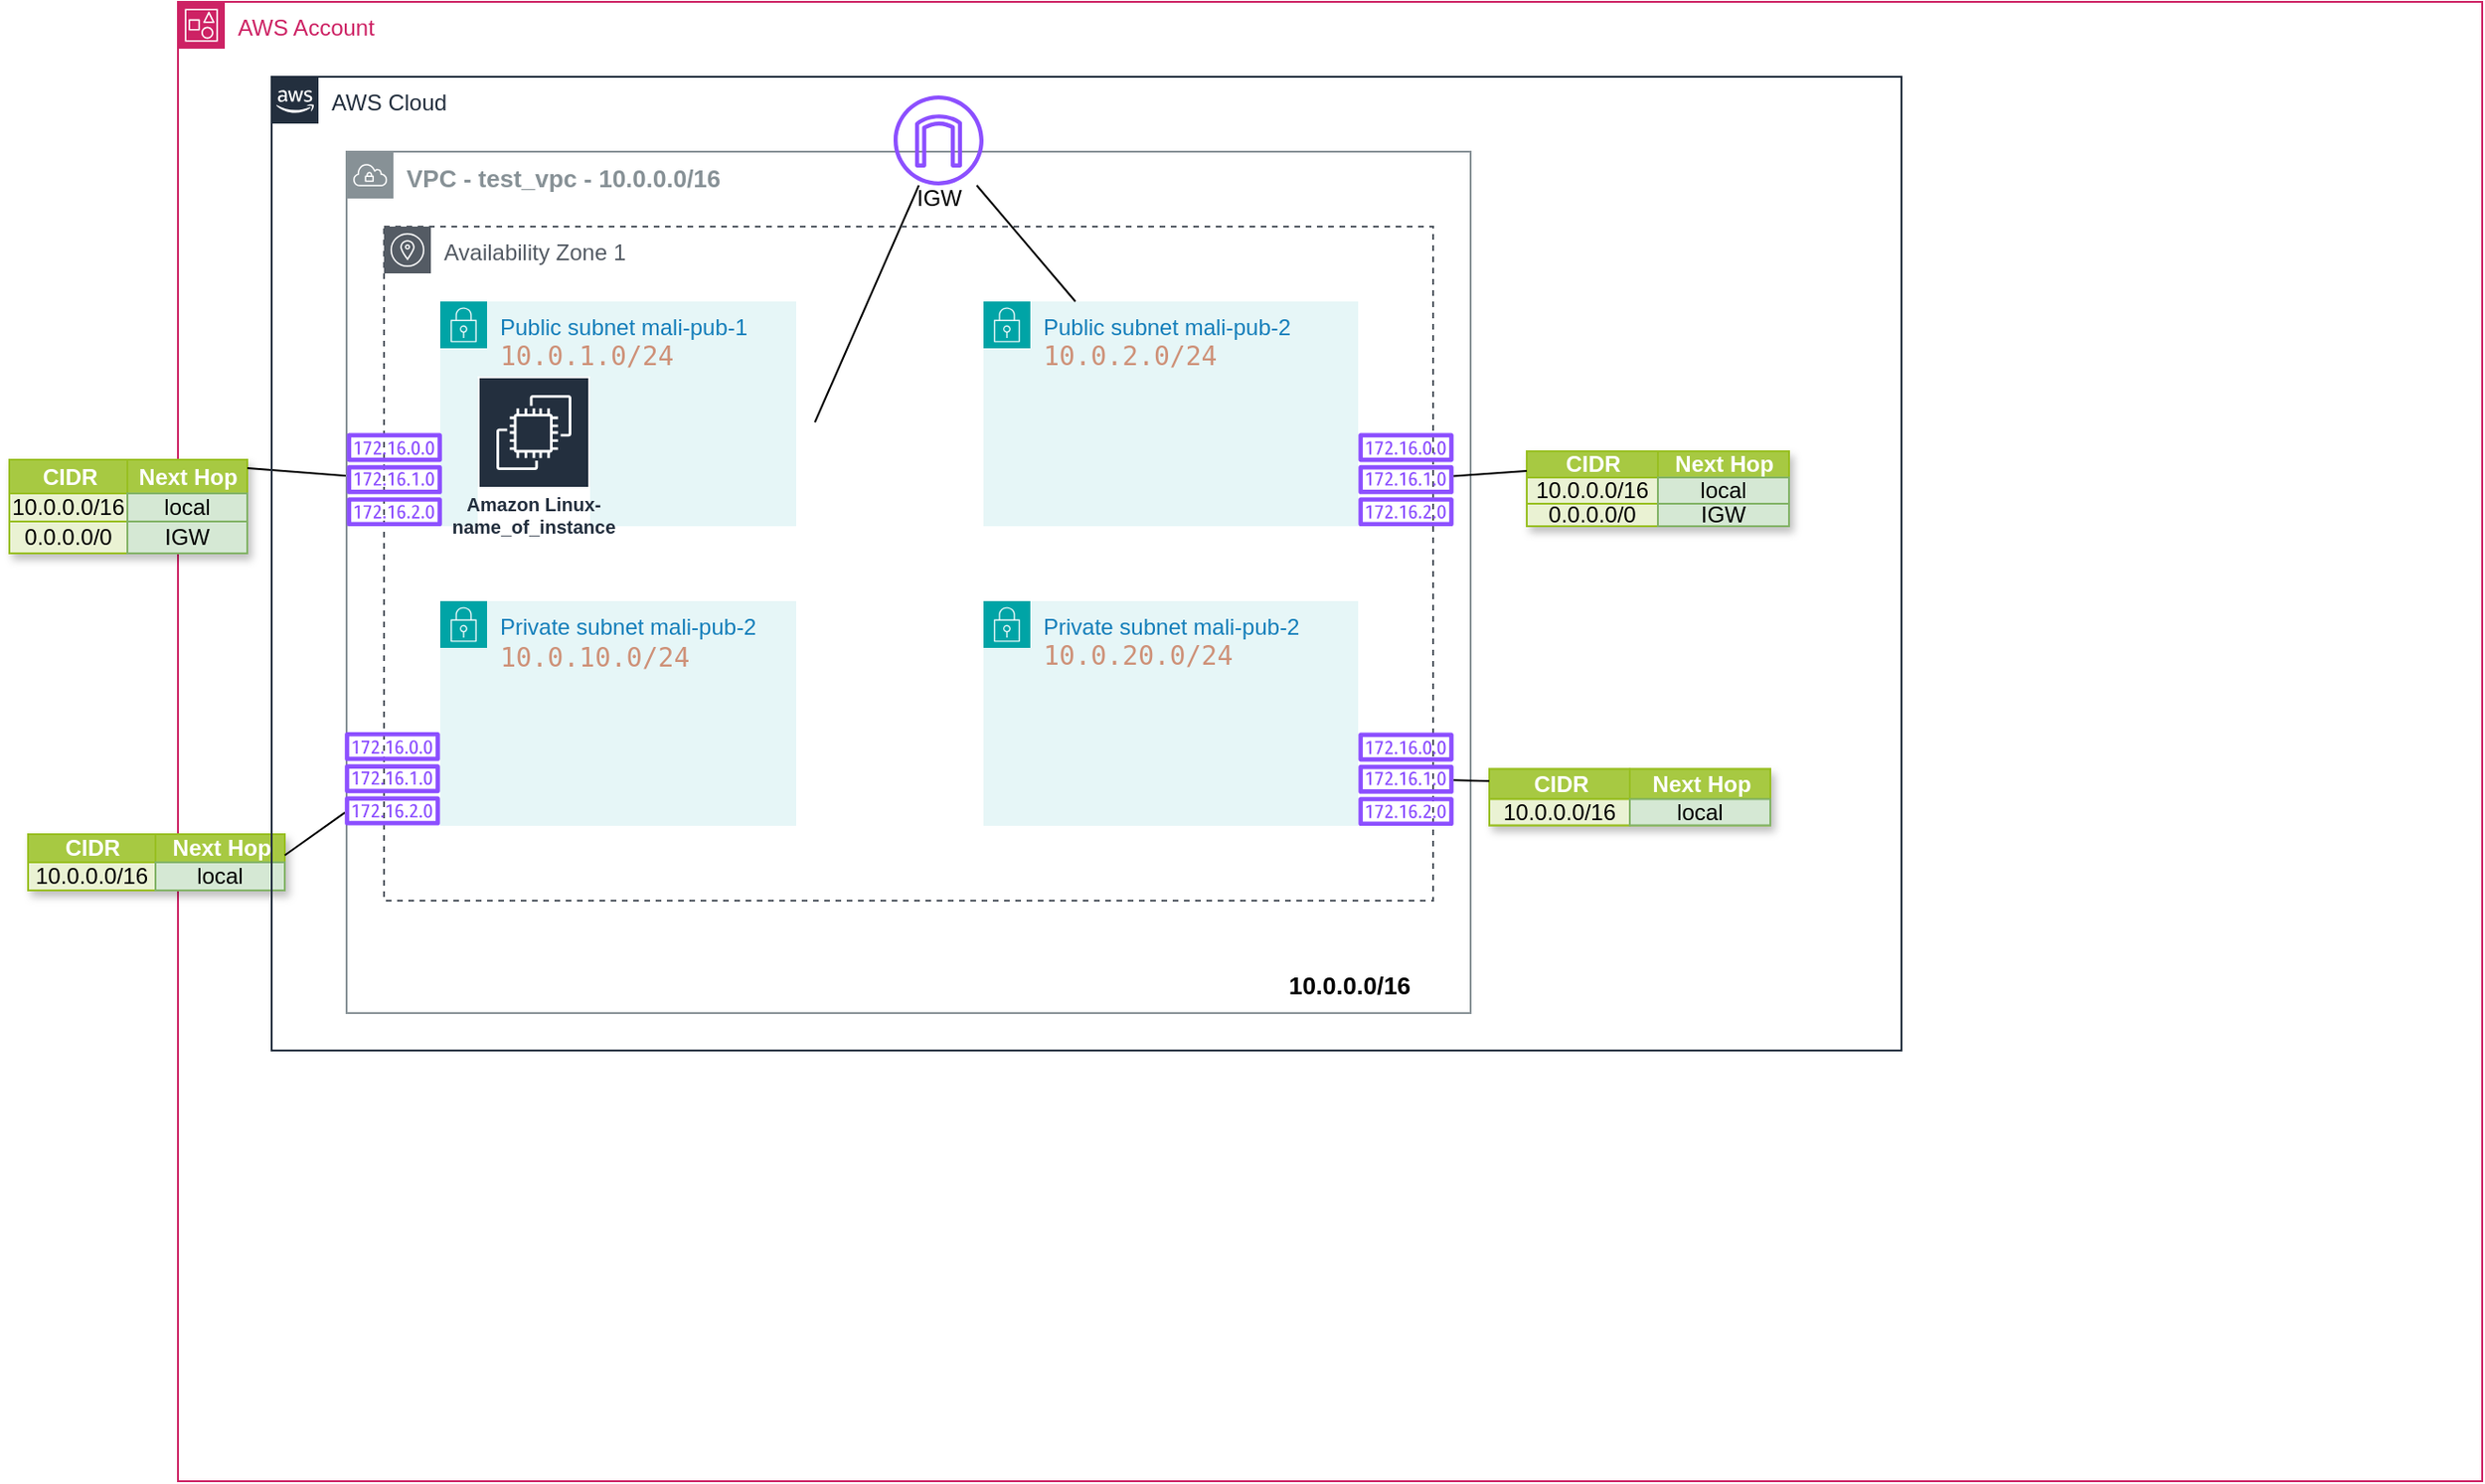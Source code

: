 <mxfile version="28.2.7">
  <diagram name="Page-1" id="tG6zjLgFV4YxIODaAFGd">
    <mxGraphModel dx="2807" dy="1036" grid="1" gridSize="10" guides="1" tooltips="1" connect="1" arrows="1" fold="1" page="1" pageScale="1" pageWidth="850" pageHeight="1100" math="0" shadow="0">
      <root>
        <mxCell id="0" />
        <mxCell id="1" parent="0" />
        <mxCell id="IcPNtqgcJLwzDkZB0E8r-1" value="AWS Account" style="points=[[0,0],[0.25,0],[0.5,0],[0.75,0],[1,0],[1,0.25],[1,0.5],[1,0.75],[1,1],[0.75,1],[0.5,1],[0.25,1],[0,1],[0,0.75],[0,0.5],[0,0.25]];outlineConnect=0;gradientColor=none;html=1;whiteSpace=wrap;fontSize=12;fontStyle=0;container=1;pointerEvents=0;collapsible=0;recursiveResize=0;shape=mxgraph.aws4.group;grIcon=mxgraph.aws4.group_account;strokeColor=#CD2264;fillColor=none;verticalAlign=top;align=left;spacingLeft=30;fontColor=#CD2264;dashed=0;" vertex="1" parent="1">
          <mxGeometry x="20" y="20" width="1230" height="790" as="geometry" />
        </mxCell>
        <mxCell id="wA4g9QgH_HcGF9cDhI8h-39" value="" style="endArrow=none;html=1;rounded=0;" parent="IcPNtqgcJLwzDkZB0E8r-1" target="wA4g9QgH_HcGF9cDhI8h-36" edge="1">
          <mxGeometry width="50" height="50" relative="1" as="geometry">
            <mxPoint x="340" y="224.5" as="sourcePoint" />
            <mxPoint x="340" y="244.5" as="targetPoint" />
          </mxGeometry>
        </mxCell>
        <mxCell id="wA4g9QgH_HcGF9cDhI8h-41" value="Assets" style="childLayout=tableLayout;recursiveResize=0;strokeColor=#98bf21;fillColor=#A7C942;shadow=1;" parent="IcPNtqgcJLwzDkZB0E8r-1" vertex="1">
          <mxGeometry x="-90" y="244.5" width="127" height="50" as="geometry" />
        </mxCell>
        <mxCell id="wA4g9QgH_HcGF9cDhI8h-42" style="shape=tableRow;horizontal=0;startSize=0;swimlaneHead=0;swimlaneBody=0;top=0;left=0;bottom=0;right=0;dropTarget=0;collapsible=0;recursiveResize=0;expand=0;fontStyle=0;strokeColor=inherit;fillColor=#ffffff;" parent="wA4g9QgH_HcGF9cDhI8h-41" vertex="1">
          <mxGeometry width="127" height="18" as="geometry" />
        </mxCell>
        <mxCell id="wA4g9QgH_HcGF9cDhI8h-43" value="CIDR" style="connectable=0;recursiveResize=0;strokeColor=inherit;fillColor=#A7C942;align=center;fontStyle=1;fontColor=#FFFFFF;html=1;" parent="wA4g9QgH_HcGF9cDhI8h-42" vertex="1">
          <mxGeometry width="63" height="18" as="geometry">
            <mxRectangle width="63" height="18" as="alternateBounds" />
          </mxGeometry>
        </mxCell>
        <mxCell id="wA4g9QgH_HcGF9cDhI8h-44" value="Next Hop" style="connectable=0;recursiveResize=0;strokeColor=inherit;fillColor=#A7C942;align=center;fontStyle=1;fontColor=#FFFFFF;html=1;" parent="wA4g9QgH_HcGF9cDhI8h-42" vertex="1">
          <mxGeometry x="63" width="64" height="18" as="geometry">
            <mxRectangle width="64" height="18" as="alternateBounds" />
          </mxGeometry>
        </mxCell>
        <mxCell id="wA4g9QgH_HcGF9cDhI8h-50" value="" style="shape=tableRow;horizontal=0;startSize=0;swimlaneHead=0;swimlaneBody=0;top=0;left=0;bottom=0;right=0;dropTarget=0;collapsible=0;recursiveResize=0;expand=0;fontStyle=1;strokeColor=inherit;fillColor=#EAF2D3;" parent="wA4g9QgH_HcGF9cDhI8h-41" vertex="1">
          <mxGeometry y="18" width="127" height="15" as="geometry" />
        </mxCell>
        <mxCell id="wA4g9QgH_HcGF9cDhI8h-51" value="10.0.0.0/16" style="connectable=0;recursiveResize=0;strokeColor=inherit;fillColor=inherit;whiteSpace=wrap;html=1;" parent="wA4g9QgH_HcGF9cDhI8h-50" vertex="1">
          <mxGeometry width="63" height="15" as="geometry">
            <mxRectangle width="63" height="15" as="alternateBounds" />
          </mxGeometry>
        </mxCell>
        <mxCell id="wA4g9QgH_HcGF9cDhI8h-52" value="local" style="connectable=0;recursiveResize=0;whiteSpace=wrap;html=1;fillColor=#d5e8d4;strokeColor=#82b366;shadow=0;" parent="wA4g9QgH_HcGF9cDhI8h-50" vertex="1">
          <mxGeometry x="63" width="64" height="15" as="geometry">
            <mxRectangle width="64" height="15" as="alternateBounds" />
          </mxGeometry>
        </mxCell>
        <mxCell id="wA4g9QgH_HcGF9cDhI8h-141" style="shape=tableRow;horizontal=0;startSize=0;swimlaneHead=0;swimlaneBody=0;top=0;left=0;bottom=0;right=0;dropTarget=0;collapsible=0;recursiveResize=0;expand=0;fontStyle=1;strokeColor=inherit;fillColor=#EAF2D3;" parent="wA4g9QgH_HcGF9cDhI8h-41" vertex="1">
          <mxGeometry y="33" width="127" height="17" as="geometry" />
        </mxCell>
        <mxCell id="wA4g9QgH_HcGF9cDhI8h-142" value="&lt;div&gt;&lt;span style=&quot;background-color: transparent; color: light-dark(rgb(0, 0, 0), rgb(255, 255, 255));&quot;&gt;0.0.0.0/0&lt;/span&gt;&lt;/div&gt;" style="connectable=0;recursiveResize=0;strokeColor=inherit;fillColor=inherit;whiteSpace=wrap;html=1;" parent="wA4g9QgH_HcGF9cDhI8h-141" vertex="1">
          <mxGeometry width="63" height="17" as="geometry">
            <mxRectangle width="63" height="17" as="alternateBounds" />
          </mxGeometry>
        </mxCell>
        <mxCell id="wA4g9QgH_HcGF9cDhI8h-143" value="IGW" style="connectable=0;recursiveResize=0;whiteSpace=wrap;html=1;fillColor=#d5e8d4;strokeColor=#82b366;shadow=0;" parent="wA4g9QgH_HcGF9cDhI8h-141" vertex="1">
          <mxGeometry x="63" width="64" height="17" as="geometry">
            <mxRectangle width="64" height="17" as="alternateBounds" />
          </mxGeometry>
        </mxCell>
        <mxCell id="wA4g9QgH_HcGF9cDhI8h-166" value="Assets" style="childLayout=tableLayout;recursiveResize=0;strokeColor=#98bf21;fillColor=#A7C942;shadow=1;" parent="IcPNtqgcJLwzDkZB0E8r-1" vertex="1">
          <mxGeometry x="-80" y="444.5" width="137" height="30" as="geometry" />
        </mxCell>
        <mxCell id="wA4g9QgH_HcGF9cDhI8h-167" style="shape=tableRow;horizontal=0;startSize=0;swimlaneHead=0;swimlaneBody=0;top=0;left=0;bottom=0;right=0;dropTarget=0;collapsible=0;recursiveResize=0;expand=0;fontStyle=0;strokeColor=inherit;fillColor=#ffffff;" parent="wA4g9QgH_HcGF9cDhI8h-166" vertex="1">
          <mxGeometry width="137" height="15" as="geometry" />
        </mxCell>
        <mxCell id="wA4g9QgH_HcGF9cDhI8h-168" value="CIDR" style="connectable=0;recursiveResize=0;strokeColor=inherit;fillColor=#A7C942;align=center;fontStyle=1;fontColor=#FFFFFF;html=1;" parent="wA4g9QgH_HcGF9cDhI8h-167" vertex="1">
          <mxGeometry width="68" height="15" as="geometry">
            <mxRectangle width="68" height="15" as="alternateBounds" />
          </mxGeometry>
        </mxCell>
        <mxCell id="wA4g9QgH_HcGF9cDhI8h-169" value="Next Hop" style="connectable=0;recursiveResize=0;strokeColor=inherit;fillColor=#A7C942;align=center;fontStyle=1;fontColor=#FFFFFF;html=1;" parent="wA4g9QgH_HcGF9cDhI8h-167" vertex="1">
          <mxGeometry x="68" width="69" height="15" as="geometry">
            <mxRectangle width="69" height="15" as="alternateBounds" />
          </mxGeometry>
        </mxCell>
        <mxCell id="wA4g9QgH_HcGF9cDhI8h-170" style="shape=tableRow;horizontal=0;startSize=0;swimlaneHead=0;swimlaneBody=0;top=0;left=0;bottom=0;right=0;dropTarget=0;collapsible=0;recursiveResize=0;expand=0;fontStyle=1;strokeColor=inherit;fillColor=#EAF2D3;" parent="wA4g9QgH_HcGF9cDhI8h-166" vertex="1">
          <mxGeometry y="15" width="137" height="15" as="geometry" />
        </mxCell>
        <mxCell id="wA4g9QgH_HcGF9cDhI8h-171" value="10.0.0.0/16" style="connectable=0;recursiveResize=0;strokeColor=inherit;fillColor=inherit;whiteSpace=wrap;html=1;" parent="wA4g9QgH_HcGF9cDhI8h-170" vertex="1">
          <mxGeometry width="68" height="15" as="geometry">
            <mxRectangle width="68" height="15" as="alternateBounds" />
          </mxGeometry>
        </mxCell>
        <mxCell id="wA4g9QgH_HcGF9cDhI8h-172" value="local" style="connectable=0;recursiveResize=0;whiteSpace=wrap;html=1;fillColor=#d5e8d4;strokeColor=#82b366;shadow=0;" parent="wA4g9QgH_HcGF9cDhI8h-170" vertex="1">
          <mxGeometry x="68" width="69" height="15" as="geometry">
            <mxRectangle width="69" height="15" as="alternateBounds" />
          </mxGeometry>
        </mxCell>
        <mxCell id="wA4g9QgH_HcGF9cDhI8h-173" value="" style="endArrow=none;html=1;rounded=0;exitX=1;exitY=0.75;exitDx=0;exitDy=0;" parent="IcPNtqgcJLwzDkZB0E8r-1" source="wA4g9QgH_HcGF9cDhI8h-167" target="wA4g9QgH_HcGF9cDhI8h-177" edge="1">
          <mxGeometry width="50" height="50" relative="1" as="geometry">
            <mxPoint x="480" y="414.5" as="sourcePoint" />
            <mxPoint x="530" y="364.5" as="targetPoint" />
          </mxGeometry>
        </mxCell>
        <mxCell id="wA4g9QgH_HcGF9cDhI8h-174" value="" style="endArrow=none;html=1;rounded=0;exitX=1;exitY=0.25;exitDx=0;exitDy=0;" parent="IcPNtqgcJLwzDkZB0E8r-1" source="wA4g9QgH_HcGF9cDhI8h-42" target="wA4g9QgH_HcGF9cDhI8h-34" edge="1">
          <mxGeometry width="50" height="50" relative="1" as="geometry">
            <mxPoint x="480" y="414.5" as="sourcePoint" />
            <mxPoint x="530" y="364.5" as="targetPoint" />
          </mxGeometry>
        </mxCell>
        <mxCell id="wA4g9QgH_HcGF9cDhI8h-11" value="AWS Cloud" style="points=[[0,0],[0.25,0],[0.5,0],[0.75,0],[1,0],[1,0.25],[1,0.5],[1,0.75],[1,1],[0.75,1],[0.5,1],[0.25,1],[0,1],[0,0.75],[0,0.5],[0,0.25]];outlineConnect=0;gradientColor=none;html=1;whiteSpace=wrap;fontSize=12;fontStyle=0;container=1;pointerEvents=0;collapsible=0;recursiveResize=0;shape=mxgraph.aws4.group;grIcon=mxgraph.aws4.group_aws_cloud_alt;strokeColor=#232F3E;fillColor=none;verticalAlign=top;align=left;spacingLeft=30;fontColor=#232F3E;dashed=0;" parent="IcPNtqgcJLwzDkZB0E8r-1" vertex="1">
          <mxGeometry x="50" y="40" width="870" height="520" as="geometry" />
        </mxCell>
        <mxCell id="wA4g9QgH_HcGF9cDhI8h-14" value="&lt;font style=&quot;font-size: 13px;&quot;&gt;&lt;b&gt;VPC - test_vpc - 10.0.0.0/16&lt;/b&gt;&lt;/font&gt;" style="sketch=0;outlineConnect=0;gradientColor=none;html=1;whiteSpace=wrap;fontSize=12;fontStyle=0;shape=mxgraph.aws4.group;grIcon=mxgraph.aws4.group_vpc;strokeColor=#879196;fillColor=none;verticalAlign=top;align=left;spacingLeft=30;fontColor=#879196;dashed=0;" parent="wA4g9QgH_HcGF9cDhI8h-11" vertex="1">
          <mxGeometry x="40" y="40" width="600" height="460" as="geometry" />
        </mxCell>
        <mxCell id="wA4g9QgH_HcGF9cDhI8h-15" value="Availability Zone 1" style="sketch=0;outlineConnect=0;gradientColor=none;html=1;whiteSpace=wrap;fontSize=12;fontStyle=0;shape=mxgraph.aws4.group;grIcon=mxgraph.aws4.group_availability_zone;strokeColor=#545B64;fillColor=none;verticalAlign=top;align=left;spacingLeft=30;fontColor=#545B64;dashed=1;" parent="wA4g9QgH_HcGF9cDhI8h-11" vertex="1">
          <mxGeometry x="60" y="80" width="560" height="360" as="geometry" />
        </mxCell>
        <mxCell id="wA4g9QgH_HcGF9cDhI8h-21" value="Public subnet mali-pub-1&lt;div&gt;&lt;span style=&quot;color: rgb(206, 145, 120); font-family: &amp;quot;Droid Sans Mono&amp;quot;, &amp;quot;monospace&amp;quot;, monospace; font-size: 14px; white-space: pre;&quot;&gt;10.0.1.0/24&lt;/span&gt;&lt;/div&gt;" style="points=[[0,0],[0.25,0],[0.5,0],[0.75,0],[1,0],[1,0.25],[1,0.5],[1,0.75],[1,1],[0.75,1],[0.5,1],[0.25,1],[0,1],[0,0.75],[0,0.5],[0,0.25]];outlineConnect=0;gradientColor=none;html=1;whiteSpace=wrap;fontSize=12;fontStyle=0;container=1;pointerEvents=0;collapsible=0;recursiveResize=0;shape=mxgraph.aws4.group;grIcon=mxgraph.aws4.group_security_group;grStroke=0;strokeColor=#00A4A6;fillColor=#E6F6F7;verticalAlign=top;align=left;spacingLeft=30;fontColor=#147EBA;dashed=0;" parent="wA4g9QgH_HcGF9cDhI8h-11" vertex="1">
          <mxGeometry x="90" y="120" width="190" height="120" as="geometry" />
        </mxCell>
        <mxCell id="wA4g9QgH_HcGF9cDhI8h-24" value="Private subnet mali-pub-2&lt;div&gt;&lt;span style=&quot;color: rgb(206, 145, 120); font-family: &amp;quot;Droid Sans Mono&amp;quot;, &amp;quot;monospace&amp;quot;, monospace; font-size: 14px; white-space: pre;&quot;&gt;10.0.20.0/24&lt;/span&gt;&lt;/div&gt;" style="points=[[0,0],[0.25,0],[0.5,0],[0.75,0],[1,0],[1,0.25],[1,0.5],[1,0.75],[1,1],[0.75,1],[0.5,1],[0.25,1],[0,1],[0,0.75],[0,0.5],[0,0.25]];outlineConnect=0;gradientColor=none;html=1;whiteSpace=wrap;fontSize=12;fontStyle=0;container=1;pointerEvents=0;collapsible=0;recursiveResize=0;shape=mxgraph.aws4.group;grIcon=mxgraph.aws4.group_security_group;grStroke=0;strokeColor=#00A4A6;fillColor=#E6F6F7;verticalAlign=top;align=left;spacingLeft=30;fontColor=#147EBA;dashed=0;" parent="wA4g9QgH_HcGF9cDhI8h-11" vertex="1">
          <mxGeometry x="380" y="280" width="200" height="120" as="geometry" />
        </mxCell>
        <mxCell id="wA4g9QgH_HcGF9cDhI8h-27" value="Public subnet mali-pub-2&lt;div&gt;&lt;span style=&quot;color: rgb(206, 145, 120); font-family: &amp;quot;Droid Sans Mono&amp;quot;, &amp;quot;monospace&amp;quot;, monospace; font-size: 14px; white-space: pre;&quot;&gt;10.0.2.0/24&lt;/span&gt;&lt;/div&gt;" style="points=[[0,0],[0.25,0],[0.5,0],[0.75,0],[1,0],[1,0.25],[1,0.5],[1,0.75],[1,1],[0.75,1],[0.5,1],[0.25,1],[0,1],[0,0.75],[0,0.5],[0,0.25]];outlineConnect=0;gradientColor=none;html=1;whiteSpace=wrap;fontSize=12;fontStyle=0;container=1;pointerEvents=0;collapsible=0;recursiveResize=0;shape=mxgraph.aws4.group;grIcon=mxgraph.aws4.group_security_group;grStroke=0;strokeColor=#00A4A6;fillColor=#E6F6F7;verticalAlign=top;align=left;spacingLeft=30;fontColor=#147EBA;dashed=0;" parent="wA4g9QgH_HcGF9cDhI8h-11" vertex="1">
          <mxGeometry x="380" y="120" width="200" height="120" as="geometry" />
        </mxCell>
        <mxCell id="wA4g9QgH_HcGF9cDhI8h-28" value="Private subnet mali-pub-2&lt;div&gt;&lt;div style=&quot;color: rgb(204, 204, 204); font-family: &amp;quot;Droid Sans Mono&amp;quot;, &amp;quot;monospace&amp;quot;, monospace; font-size: 14px; line-height: 19px; white-space: pre;&quot;&gt;&lt;span style=&quot;color: rgb(206, 145, 120);&quot;&gt;10.0.10.0/24&lt;/span&gt;&lt;/div&gt;&lt;/div&gt;" style="points=[[0,0],[0.25,0],[0.5,0],[0.75,0],[1,0],[1,0.25],[1,0.5],[1,0.75],[1,1],[0.75,1],[0.5,1],[0.25,1],[0,1],[0,0.75],[0,0.5],[0,0.25]];outlineConnect=0;gradientColor=none;html=1;whiteSpace=wrap;fontSize=12;fontStyle=0;container=1;pointerEvents=0;collapsible=0;recursiveResize=0;shape=mxgraph.aws4.group;grIcon=mxgraph.aws4.group_security_group;grStroke=0;strokeColor=#00A4A6;fillColor=#E6F6F7;verticalAlign=top;align=left;spacingLeft=30;fontColor=#147EBA;dashed=0;" parent="wA4g9QgH_HcGF9cDhI8h-11" vertex="1">
          <mxGeometry x="90" y="280" width="190" height="120" as="geometry" />
        </mxCell>
        <mxCell id="wA4g9QgH_HcGF9cDhI8h-32" value="&lt;b style=&quot;font-size: 13px; text-align: left; text-wrap-mode: wrap;&quot;&gt;10.0.0.0/16&lt;/b&gt;" style="text;html=1;align=center;verticalAlign=middle;resizable=0;points=[];autosize=1;strokeColor=none;fillColor=none;fontColor=light-dark(#030303, #ededed);" parent="wA4g9QgH_HcGF9cDhI8h-11" vertex="1">
          <mxGeometry x="530" y="470" width="90" height="30" as="geometry" />
        </mxCell>
        <mxCell id="wA4g9QgH_HcGF9cDhI8h-34" value="" style="sketch=0;outlineConnect=0;fontColor=#232F3E;gradientColor=none;fillColor=#8C4FFF;strokeColor=none;dashed=0;verticalLabelPosition=bottom;verticalAlign=top;align=center;html=1;fontSize=12;fontStyle=0;aspect=fixed;pointerEvents=1;shape=mxgraph.aws4.route_table;" parent="wA4g9QgH_HcGF9cDhI8h-11" vertex="1">
          <mxGeometry x="40" y="190.26" width="51.06" height="49.74" as="geometry" />
        </mxCell>
        <mxCell id="wA4g9QgH_HcGF9cDhI8h-36" value="" style="sketch=0;outlineConnect=0;fontColor=#232F3E;gradientColor=none;fillColor=#8C4FFF;strokeColor=none;dashed=0;verticalLabelPosition=bottom;verticalAlign=top;align=center;html=1;fontSize=12;fontStyle=0;aspect=fixed;pointerEvents=1;shape=mxgraph.aws4.internet_gateway;" parent="wA4g9QgH_HcGF9cDhI8h-11" vertex="1">
          <mxGeometry x="332" y="10" width="48" height="48" as="geometry" />
        </mxCell>
        <mxCell id="wA4g9QgH_HcGF9cDhI8h-38" value="IGW" style="text;html=1;align=center;verticalAlign=middle;resizable=0;points=[];autosize=1;strokeColor=none;fillColor=none;" parent="wA4g9QgH_HcGF9cDhI8h-11" vertex="1">
          <mxGeometry x="331" y="50" width="50" height="30" as="geometry" />
        </mxCell>
        <mxCell id="wA4g9QgH_HcGF9cDhI8h-40" value="" style="endArrow=none;html=1;rounded=0;" parent="wA4g9QgH_HcGF9cDhI8h-11" source="wA4g9QgH_HcGF9cDhI8h-27" target="wA4g9QgH_HcGF9cDhI8h-36" edge="1">
          <mxGeometry width="50" height="50" relative="1" as="geometry">
            <mxPoint x="230" y="200" as="sourcePoint" />
            <mxPoint x="280" y="150" as="targetPoint" />
          </mxGeometry>
        </mxCell>
        <mxCell id="wA4g9QgH_HcGF9cDhI8h-175" value="" style="sketch=0;outlineConnect=0;fontColor=#232F3E;gradientColor=none;fillColor=#8C4FFF;strokeColor=none;dashed=0;verticalLabelPosition=bottom;verticalAlign=top;align=center;html=1;fontSize=12;fontStyle=0;aspect=fixed;pointerEvents=1;shape=mxgraph.aws4.route_table;" parent="wA4g9QgH_HcGF9cDhI8h-11" vertex="1">
          <mxGeometry x="580" y="190.26" width="51.06" height="49.74" as="geometry" />
        </mxCell>
        <mxCell id="wA4g9QgH_HcGF9cDhI8h-176" value="" style="sketch=0;outlineConnect=0;fontColor=#232F3E;gradientColor=none;fillColor=#8C4FFF;strokeColor=none;dashed=0;verticalLabelPosition=bottom;verticalAlign=top;align=center;html=1;fontSize=12;fontStyle=0;aspect=fixed;pointerEvents=1;shape=mxgraph.aws4.route_table;" parent="wA4g9QgH_HcGF9cDhI8h-11" vertex="1">
          <mxGeometry x="580" y="350.26" width="51.06" height="49.74" as="geometry" />
        </mxCell>
        <mxCell id="wA4g9QgH_HcGF9cDhI8h-177" value="" style="sketch=0;outlineConnect=0;fontColor=#232F3E;gradientColor=none;fillColor=#8C4FFF;strokeColor=none;dashed=0;verticalLabelPosition=bottom;verticalAlign=top;align=center;html=1;fontSize=12;fontStyle=0;aspect=fixed;pointerEvents=1;shape=mxgraph.aws4.route_table;" parent="wA4g9QgH_HcGF9cDhI8h-11" vertex="1">
          <mxGeometry x="38.94" y="350" width="51.06" height="49.74" as="geometry" />
        </mxCell>
        <mxCell id="xFaLJH1q4Y-YCxGl3IpB-2" value="Amazon Linux-name_of_instance" style="sketch=0;outlineConnect=0;fontColor=#232F3E;gradientColor=none;strokeColor=#ffffff;fillColor=#232F3E;dashed=0;verticalLabelPosition=middle;verticalAlign=bottom;align=center;html=1;whiteSpace=wrap;fontSize=10;fontStyle=1;spacing=3;shape=mxgraph.aws4.productIcon;prIcon=mxgraph.aws4.ec2;" parent="wA4g9QgH_HcGF9cDhI8h-11" vertex="1">
          <mxGeometry x="110" y="160" width="60" height="90" as="geometry" />
        </mxCell>
        <mxCell id="wA4g9QgH_HcGF9cDhI8h-144" value="Assets" style="childLayout=tableLayout;recursiveResize=0;strokeColor=#98bf21;fillColor=#A7C942;shadow=1;" parent="wA4g9QgH_HcGF9cDhI8h-11" vertex="1">
          <mxGeometry x="670" y="200" width="140" height="40" as="geometry" />
        </mxCell>
        <mxCell id="wA4g9QgH_HcGF9cDhI8h-145" style="shape=tableRow;horizontal=0;startSize=0;swimlaneHead=0;swimlaneBody=0;top=0;left=0;bottom=0;right=0;dropTarget=0;collapsible=0;recursiveResize=0;expand=0;fontStyle=0;strokeColor=inherit;fillColor=#ffffff;" parent="wA4g9QgH_HcGF9cDhI8h-144" vertex="1">
          <mxGeometry width="140" height="14" as="geometry" />
        </mxCell>
        <mxCell id="wA4g9QgH_HcGF9cDhI8h-146" value="CIDR" style="connectable=0;recursiveResize=0;strokeColor=inherit;fillColor=#A7C942;align=center;fontStyle=1;fontColor=#FFFFFF;html=1;" parent="wA4g9QgH_HcGF9cDhI8h-145" vertex="1">
          <mxGeometry width="70" height="14" as="geometry">
            <mxRectangle width="70" height="14" as="alternateBounds" />
          </mxGeometry>
        </mxCell>
        <mxCell id="wA4g9QgH_HcGF9cDhI8h-147" value="Next Hop" style="connectable=0;recursiveResize=0;strokeColor=inherit;fillColor=#A7C942;align=center;fontStyle=1;fontColor=#FFFFFF;html=1;" parent="wA4g9QgH_HcGF9cDhI8h-145" vertex="1">
          <mxGeometry x="70" width="70" height="14" as="geometry">
            <mxRectangle width="70" height="14" as="alternateBounds" />
          </mxGeometry>
        </mxCell>
        <mxCell id="wA4g9QgH_HcGF9cDhI8h-148" value="" style="shape=tableRow;horizontal=0;startSize=0;swimlaneHead=0;swimlaneBody=0;top=0;left=0;bottom=0;right=0;dropTarget=0;collapsible=0;recursiveResize=0;expand=0;fontStyle=1;strokeColor=inherit;fillColor=#EAF2D3;" parent="wA4g9QgH_HcGF9cDhI8h-144" vertex="1">
          <mxGeometry y="14" width="140" height="14" as="geometry" />
        </mxCell>
        <mxCell id="wA4g9QgH_HcGF9cDhI8h-149" value="10.0.0.0/16" style="connectable=0;recursiveResize=0;strokeColor=inherit;fillColor=inherit;whiteSpace=wrap;html=1;" parent="wA4g9QgH_HcGF9cDhI8h-148" vertex="1">
          <mxGeometry width="70" height="14" as="geometry">
            <mxRectangle width="70" height="14" as="alternateBounds" />
          </mxGeometry>
        </mxCell>
        <mxCell id="wA4g9QgH_HcGF9cDhI8h-150" value="local" style="connectable=0;recursiveResize=0;whiteSpace=wrap;html=1;fillColor=#d5e8d4;strokeColor=#82b366;shadow=0;" parent="wA4g9QgH_HcGF9cDhI8h-148" vertex="1">
          <mxGeometry x="70" width="70" height="14" as="geometry">
            <mxRectangle width="70" height="14" as="alternateBounds" />
          </mxGeometry>
        </mxCell>
        <mxCell id="wA4g9QgH_HcGF9cDhI8h-151" style="shape=tableRow;horizontal=0;startSize=0;swimlaneHead=0;swimlaneBody=0;top=0;left=0;bottom=0;right=0;dropTarget=0;collapsible=0;recursiveResize=0;expand=0;fontStyle=1;strokeColor=inherit;fillColor=#EAF2D3;" parent="wA4g9QgH_HcGF9cDhI8h-144" vertex="1">
          <mxGeometry y="28" width="140" height="12" as="geometry" />
        </mxCell>
        <mxCell id="wA4g9QgH_HcGF9cDhI8h-152" value="&lt;div&gt;&lt;span style=&quot;background-color: transparent; color: light-dark(rgb(0, 0, 0), rgb(255, 255, 255));&quot;&gt;0.0.0.0/0&lt;/span&gt;&lt;/div&gt;" style="connectable=0;recursiveResize=0;strokeColor=inherit;fillColor=inherit;whiteSpace=wrap;html=1;" parent="wA4g9QgH_HcGF9cDhI8h-151" vertex="1">
          <mxGeometry width="70" height="12" as="geometry">
            <mxRectangle width="70" height="12" as="alternateBounds" />
          </mxGeometry>
        </mxCell>
        <mxCell id="wA4g9QgH_HcGF9cDhI8h-153" value="IGW" style="connectable=0;recursiveResize=0;whiteSpace=wrap;html=1;fillColor=#d5e8d4;strokeColor=#82b366;shadow=0;" parent="wA4g9QgH_HcGF9cDhI8h-151" vertex="1">
          <mxGeometry x="70" width="70" height="12" as="geometry">
            <mxRectangle width="70" height="12" as="alternateBounds" />
          </mxGeometry>
        </mxCell>
        <mxCell id="wA4g9QgH_HcGF9cDhI8h-154" value="" style="endArrow=none;html=1;rounded=0;entryX=0;entryY=0.75;entryDx=0;entryDy=0;" parent="wA4g9QgH_HcGF9cDhI8h-11" source="wA4g9QgH_HcGF9cDhI8h-175" target="wA4g9QgH_HcGF9cDhI8h-145" edge="1">
          <mxGeometry width="50" height="50" relative="1" as="geometry">
            <mxPoint x="430" y="374.5" as="sourcePoint" />
            <mxPoint x="480" y="324.5" as="targetPoint" />
          </mxGeometry>
        </mxCell>
        <mxCell id="wA4g9QgH_HcGF9cDhI8h-155" value="Assets" style="childLayout=tableLayout;recursiveResize=0;strokeColor=#98bf21;fillColor=#A7C942;shadow=1;" parent="wA4g9QgH_HcGF9cDhI8h-11" vertex="1">
          <mxGeometry x="650" y="369.74" width="150" height="30" as="geometry" />
        </mxCell>
        <mxCell id="wA4g9QgH_HcGF9cDhI8h-156" style="shape=tableRow;horizontal=0;startSize=0;swimlaneHead=0;swimlaneBody=0;top=0;left=0;bottom=0;right=0;dropTarget=0;collapsible=0;recursiveResize=0;expand=0;fontStyle=0;strokeColor=inherit;fillColor=#ffffff;" parent="wA4g9QgH_HcGF9cDhI8h-155" vertex="1">
          <mxGeometry width="150" height="16" as="geometry" />
        </mxCell>
        <mxCell id="wA4g9QgH_HcGF9cDhI8h-157" value="CIDR" style="connectable=0;recursiveResize=0;strokeColor=inherit;fillColor=#A7C942;align=center;fontStyle=1;fontColor=#FFFFFF;html=1;" parent="wA4g9QgH_HcGF9cDhI8h-156" vertex="1">
          <mxGeometry width="75" height="16" as="geometry">
            <mxRectangle width="75" height="16" as="alternateBounds" />
          </mxGeometry>
        </mxCell>
        <mxCell id="wA4g9QgH_HcGF9cDhI8h-158" value="Next Hop" style="connectable=0;recursiveResize=0;strokeColor=inherit;fillColor=#A7C942;align=center;fontStyle=1;fontColor=#FFFFFF;html=1;" parent="wA4g9QgH_HcGF9cDhI8h-156" vertex="1">
          <mxGeometry x="75" width="75" height="16" as="geometry">
            <mxRectangle width="75" height="16" as="alternateBounds" />
          </mxGeometry>
        </mxCell>
        <mxCell id="wA4g9QgH_HcGF9cDhI8h-162" style="shape=tableRow;horizontal=0;startSize=0;swimlaneHead=0;swimlaneBody=0;top=0;left=0;bottom=0;right=0;dropTarget=0;collapsible=0;recursiveResize=0;expand=0;fontStyle=1;strokeColor=inherit;fillColor=#EAF2D3;" parent="wA4g9QgH_HcGF9cDhI8h-155" vertex="1">
          <mxGeometry y="16" width="150" height="14" as="geometry" />
        </mxCell>
        <mxCell id="wA4g9QgH_HcGF9cDhI8h-163" value="10.0.0.0/16" style="connectable=0;recursiveResize=0;strokeColor=inherit;fillColor=inherit;whiteSpace=wrap;html=1;" parent="wA4g9QgH_HcGF9cDhI8h-162" vertex="1">
          <mxGeometry width="75" height="14" as="geometry">
            <mxRectangle width="75" height="14" as="alternateBounds" />
          </mxGeometry>
        </mxCell>
        <mxCell id="wA4g9QgH_HcGF9cDhI8h-164" value="local" style="connectable=0;recursiveResize=0;whiteSpace=wrap;html=1;fillColor=#d5e8d4;strokeColor=#82b366;shadow=0;" parent="wA4g9QgH_HcGF9cDhI8h-162" vertex="1">
          <mxGeometry x="75" width="75" height="14" as="geometry">
            <mxRectangle width="75" height="14" as="alternateBounds" />
          </mxGeometry>
        </mxCell>
        <mxCell id="wA4g9QgH_HcGF9cDhI8h-165" value="" style="endArrow=none;html=1;rounded=0;" parent="wA4g9QgH_HcGF9cDhI8h-11" source="wA4g9QgH_HcGF9cDhI8h-176" target="wA4g9QgH_HcGF9cDhI8h-156" edge="1">
          <mxGeometry width="50" height="50" relative="1" as="geometry">
            <mxPoint x="440" y="374.5" as="sourcePoint" />
            <mxPoint x="480" y="324.5" as="targetPoint" />
          </mxGeometry>
        </mxCell>
      </root>
    </mxGraphModel>
  </diagram>
</mxfile>
